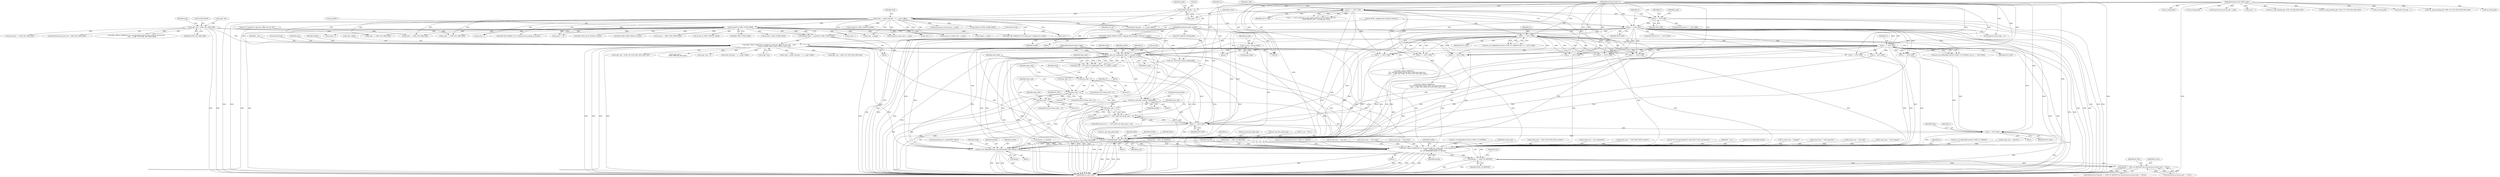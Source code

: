 digraph "0_Android_830cb39cb2a0f1bf6704d264e2a5c5029c175dd7@pointer" {
"1000753" [label="(Call,avrc_proc_far_msg(handle, label, cr, &p_pkt, p_msg))"];
"1000207" [label="(Call,AVRC_TRACE_DEBUG(\"AVRC: stopping timer (handle=0x%02x)\", handle))"];
"1000129" [label="(MethodParameterIn,uint8_t handle)"];
"1000310" [label="(Call,AVRC_TRACE_DEBUG(\"%s handle:%d, ctype:%d, offset:%d, len: %d\", __func__,\n                      handle, msg.hdr.ctype, p_pkt->offset, p_pkt->len))"];
"1000299" [label="(Call,msg.hdr.ctype = p_data[0] & AVRC_CTYPE_MASK)"];
"1000305" [label="(Call,p_data[0] & AVRC_CTYPE_MASK)"];
"1000218" [label="(Call,p_data = (uint8_t*)(p_pkt + 1) + p_pkt->offset)"];
"1000221" [label="(Call,(uint8_t*)(p_pkt + 1))"];
"1000132" [label="(MethodParameterIn,BT_HDR* p_pkt)"];
"1000280" [label="(Call,p_pkt->len < AVRC_AVC_HDR_SIZE)"];
"1000130" [label="(MethodParameterIn,uint8_t label)"];
"1000379" [label="(Call,cr == AVCT_RSP)"];
"1000366" [label="(Call,cr == AVCT_CMD)"];
"1000203" [label="(Call,cr == AVCT_RSP)"];
"1000192" [label="(Call,cr == AVCT_REJ)"];
"1000169" [label="(Call,cr == AVCT_CMD)"];
"1000131" [label="(MethodParameterIn,uint8_t cr)"];
"1000161" [label="(Call,* p_msg = &msg.vendor)"];
"1000751" [label="(Call,drop_code = avrc_proc_far_msg(handle, label, cr, &p_pkt, p_msg))"];
"1000761" [label="(Call,drop_code > 0)"];
"1000768" [label="(Call,drop_code > 0)"];
"1000773" [label="(Call,drop_code != 4)"];
"1000811" [label="(Call,drop_code != 2)"];
"1000807" [label="(Call,(cr == AVCT_RSP) && (drop_code != 2))"];
"1000808" [label="(Call,cr == AVCT_RSP)"];
"1000987" [label="(Call,cr = AVCT_RSP)"];
"1000996" [label="(Call,AVCT_MsgReq(handle, label, cr, p_rsp))"];
"1001015" [label="(Call,avrc_cb.ccb[handle].msg_cback.Run(handle, label, opcode, &msg))"];
"1001039" [label="(Call,opcode == AVRC_OP_BROWSE)"];
"1001038" [label="(Call,opcode == AVRC_OP_BROWSE && msg.browse.p_browse_pkt == NULL)"];
"1001023" [label="(Call,AVRC_TRACE_WARNING(\"%s %s msg handle:%d, control:%d, cr:%d, opcode:x%x\",\n                       __func__, p_drop_msg, handle,\n                       avrc_cb.ccb[handle].control, cr, opcode))"];
"1000815" [label="(Call,avrc_send_next_vendor_cmd(handle))"];
"1000219" [label="(Identifier,p_data)"];
"1000773" [label="(Call,drop_code != 4)"];
"1000129" [label="(MethodParameterIn,uint8_t handle)"];
"1000581" [label="(Call,AVRC_TRACE_WARNING(\n                \"%s: message length %d too short: must be at least %d\",\n                __func__, p_pkt->len, AVRC_OP_SUB_UNIT_INFO_RSP_LEN))"];
"1000202" [label="(ControlStructure,if (cr == AVCT_RSP))"];
"1000208" [label="(Literal,\"AVRC: stopping timer (handle=0x%02x)\")"];
"1001017" [label="(Identifier,label)"];
"1000756" [label="(Identifier,cr)"];
"1001035" [label="(Identifier,cr)"];
"1000939" [label="(Call,avrc_cb.ccb[handle].control & AVRC_CT_TARGET)"];
"1000132" [label="(MethodParameterIn,BT_HDR* p_pkt)"];
"1000729" [label="(Block,)"];
"1000987" [label="(Call,cr = AVCT_RSP)"];
"1000984" [label="(Call,p_drop_msg = \"rejected\")"];
"1000970" [label="(Block,)"];
"1000911" [label="(Call,msg.pass.p_pass_data = p_data)"];
"1000999" [label="(Identifier,cr)"];
"1000296" [label="(Call,osi_free(p_pkt))"];
"1000289" [label="(Call,AVRC_TRACE_WARNING(\"%s: message length %d too short: must be at least %d\",\n                         __func__, p_pkt->len, AVRC_AVC_HDR_SIZE))"];
"1000270" [label="(Call,msg.browse.p_browse_pkt = p_pkt)"];
"1000814" [label="(Block,)"];
"1000757" [label="(Call,&p_pkt)"];
"1000302" [label="(Identifier,msg)"];
"1000284" [label="(Identifier,AVRC_AVC_HDR_SIZE)"];
"1000755" [label="(Identifier,label)"];
"1000209" [label="(Identifier,handle)"];
"1000575" [label="(Call,p_pkt->len < AVRC_OP_SUB_UNIT_INFO_RSP_LEN)"];
"1000332" [label="(Call,p_data[1] & AVRC_SUBTYPE_MASK)"];
"1000677" [label="(Call,p_pkt->len <\n            AVRC_VENDOR_HDR_SIZE)"];
"1000777" [label="(Identifier,do_free)"];
"1000231" [label="(Identifier,msg)"];
"1000820" [label="(Call,p_pkt->len < 5)"];
"1001023" [label="(Call,AVRC_TRACE_WARNING(\"%s %s msg handle:%d, control:%d, cr:%d, opcode:x%x\",\n                       __func__, p_drop_msg, handle,\n                       avrc_cb.ccb[handle].control, cr, opcode))"];
"1001036" [label="(Identifier,opcode)"];
"1000664" [label="(Call,(uint8_t*)(p_pkt + 1) + p_pkt->offset)"];
"1000667" [label="(Call,p_pkt + 1)"];
"1000948" [label="(Call,cr == AVCT_CMD)"];
"1001045" [label="(Identifier,msg)"];
"1001022" [label="(Block,)"];
"1000761" [label="(Call,drop_code > 0)"];
"1001057" [label="(MethodReturn,static void)"];
"1000357" [label="(Call,avrc_cb.ccb[handle].control & AVRC_CT_TARGET)"];
"1000306" [label="(Call,p_data[0])"];
"1000388" [label="(Call,cr == AVCT_CMD)"];
"1000193" [label="(Identifier,cr)"];
"1001037" [label="(ControlStructure,if (opcode == AVRC_OP_BROWSE && msg.browse.p_browse_pkt == NULL))"];
"1000788" [label="(Call,p_drop_msg = \"req_cont\")"];
"1000322" [label="(Call,p_pkt->len)"];
"1000369" [label="(Call,(avrc_cb.ccb[handle].control & AVRC_CT_CONTROL) && (cr == AVCT_RSP))"];
"1000803" [label="(Call,p_drop_msg = \"sent_fragd\")"];
"1000793" [label="(Call,p_drop_msg = \"sent_frag3\")"];
"1000311" [label="(Literal,\"%s handle:%d, ctype:%d, offset:%d, len: %d\")"];
"1001019" [label="(Call,&msg)"];
"1000760" [label="(ControlStructure,if (drop_code > 0))"];
"1000169" [label="(Call,cr == AVCT_CMD)"];
"1000381" [label="(Identifier,AVCT_RSP)"];
"1000720" [label="(Call,drop_code = 0)"];
"1000813" [label="(Literal,2)"];
"1000768" [label="(Call,drop_code > 0)"];
"1000368" [label="(Identifier,AVCT_CMD)"];
"1000973" [label="(Call,avrc_copy_packet(p_pkt, AVRC_OP_REJ_MSG_LEN))"];
"1001038" [label="(Call,opcode == AVRC_OP_BROWSE && msg.browse.p_browse_pkt == NULL)"];
"1001015" [label="(Call,avrc_cb.ccb[handle].msg_cback.Run(handle, label, opcode, &msg))"];
"1001018" [label="(Identifier,opcode)"];
"1000515" [label="(Call,cr == AVCT_CMD)"];
"1000366" [label="(Call,cr == AVCT_CMD)"];
"1000847" [label="(Call,AVRC_PASS_OP_ID_MASK & *p_data)"];
"1000394" [label="(Call,avrc_copy_packet(p_pkt, AVRC_OP_UNIT_INFO_RSP_LEN))"];
"1000637" [label="(Call,p_data++)"];
"1001027" [label="(Identifier,handle)"];
"1000662" [label="(Call,p_data = (uint8_t*)(p_pkt + 1) + p_pkt->offset)"];
"1000312" [label="(Identifier,__func__)"];
"1001055" [label="(Call,osi_free(p_pkt))"];
"1000827" [label="(Call,cr == AVCT_CMD)"];
"1001016" [label="(Identifier,handle)"];
"1000989" [label="(Identifier,AVCT_RSP)"];
"1000206" [label="(Block,)"];
"1000280" [label="(Call,p_pkt->len < AVRC_AVC_HDR_SIZE)"];
"1000807" [label="(Call,(cr == AVCT_RSP) && (drop_code != 2))"];
"1001040" [label="(Identifier,opcode)"];
"1000754" [label="(Identifier,handle)"];
"1000499" [label="(Call,*p_data & AVRC_SUBID_MASK)"];
"1000880" [label="(Call,p_data++)"];
"1000287" [label="(Literal,0x534e4554)"];
"1000808" [label="(Call,cr == AVCT_RSP)"];
"1000370" [label="(Call,avrc_cb.ccb[handle].control & AVRC_CT_CONTROL)"];
"1000299" [label="(Call,msg.hdr.ctype = p_data[0] & AVRC_CTYPE_MASK)"];
"1000703" [label="(Call,p_msg->p_vendor_data = p_data)"];
"1000995" [label="(Block,)"];
"1000133" [label="(Block,)"];
"1000673" [label="(Call,p_begin = p_data)"];
"1000205" [label="(Identifier,AVCT_RSP)"];
"1000812" [label="(Identifier,drop_code)"];
"1000991" [label="(Identifier,drop)"];
"1000197" [label="(Identifier,p_pkt)"];
"1000770" [label="(Literal,0)"];
"1000305" [label="(Call,p_data[0] & AVRC_CTYPE_MASK)"];
"1000665" [label="(Call,(uint8_t*)(p_pkt + 1))"];
"1000194" [label="(Identifier,AVCT_REJ)"];
"1000214" [label="(Identifier,avrc_cb)"];
"1000774" [label="(Identifier,drop_code)"];
"1000367" [label="(Identifier,cr)"];
"1001026" [label="(Identifier,p_drop_msg)"];
"1000314" [label="(Call,msg.hdr.ctype)"];
"1001041" [label="(Identifier,AVRC_OP_BROWSE)"];
"1000684" [label="(Call,cr == AVCT_CMD)"];
"1000130" [label="(MethodParameterIn,uint8_t label)"];
"1000962" [label="(Call,opcode != AVRC_OP_BROWSE)"];
"1000594" [label="(Call,p_drop_msg = \"SUB_UNIT_INFO_RSP too short\")"];
"1000978" [label="(Call,avrc_get_data_ptr(p_rsp))"];
"1000698" [label="(Call,AVRC_BE_STREAM_TO_CO_ID(p_msg->company_id, p_data))"];
"1000310" [label="(Call,AVRC_TRACE_DEBUG(\"%s handle:%d, ctype:%d, offset:%d, len: %d\", __func__,\n                      handle, msg.hdr.ctype, p_pkt->offset, p_pkt->len))"];
"1000254" [label="(Call,msg.browse.p_browse_data = p_data)"];
"1000526" [label="(Call,avrc_get_data_ptr(p_rsp))"];
"1001042" [label="(Call,msg.browse.p_browse_pkt == NULL)"];
"1000598" [label="(Call,p_data += AVRC_AVC_HDR_SIZE)"];
"1000816" [label="(Identifier,handle)"];
"1000300" [label="(Call,msg.hdr.ctype)"];
"1001051" [label="(Identifier,do_free)"];
"1000815" [label="(Call,avrc_send_next_vendor_cmd(handle))"];
"1000751" [label="(Call,drop_code = avrc_proc_far_msg(handle, label, cr, &p_pkt, p_msg))"];
"1000162" [label="(Identifier,p_msg)"];
"1000328" [label="(Identifier,msg)"];
"1000759" [label="(Identifier,p_msg)"];
"1000379" [label="(Call,cr == AVCT_RSP)"];
"1000988" [label="(Identifier,cr)"];
"1000281" [label="(Call,p_pkt->len)"];
"1000171" [label="(Identifier,AVCT_CMD)"];
"1000852" [label="(Call,AVRC_PASS_STATE_MASK & *p_data)"];
"1000380" [label="(Identifier,cr)"];
"1000809" [label="(Identifier,cr)"];
"1000313" [label="(Identifier,handle)"];
"1000503" [label="(Call,p_data++)"];
"1000446" [label="(Call,cr = AVCT_RSP)"];
"1000147" [label="(Call,* p_rsp = NULL)"];
"1000242" [label="(Call,opcode = AVRC_OP_BROWSE)"];
"1001000" [label="(Identifier,p_rsp)"];
"1000569" [label="(Call,p_drop_msg = \"auto responded\")"];
"1000168" [label="(Call,cr == AVCT_CMD && (p_pkt->layer_specific & AVCT_DATA_CTRL &&\n                         AVRC_PACKET_LEN < sizeof(p_pkt->len)))"];
"1000772" [label="(ControlStructure,if (drop_code != 4))"];
"1000474" [label="(Call,p_drop_msg = \"UNIT_INFO_RSP too short\")"];
"1000753" [label="(Call,avrc_proc_far_msg(handle, label, cr, &p_pkt, p_msg))"];
"1000740" [label="(Call,cr == AVCT_CMD)"];
"1000227" [label="(Identifier,p_pkt)"];
"1000191" [label="(ControlStructure,if (cr == AVCT_REJ))"];
"1000344" [label="(Call,p_data[1] & AVRC_SUBID_MASK)"];
"1000319" [label="(Call,p_pkt->offset)"];
"1000817" [label="(ControlStructure,break;)"];
"1000929" [label="(Call,cr == AVCT_RSP)"];
"1000204" [label="(Identifier,cr)"];
"1000610" [label="(Call,p_data++)"];
"1000765" [label="(Identifier,drop)"];
"1001024" [label="(Literal,\"%s %s msg handle:%d, control:%d, cr:%d, opcode:x%x\")"];
"1000221" [label="(Call,(uint8_t*)(p_pkt + 1))"];
"1000505" [label="(Call,AVRC_BE_STREAM_TO_CO_ID(msg.unit.company_id, p_data))"];
"1000762" [label="(Identifier,drop_code)"];
"1000218" [label="(Call,p_data = (uint8_t*)(p_pkt + 1) + p_pkt->offset)"];
"1000170" [label="(Identifier,cr)"];
"1000175" [label="(Identifier,p_pkt)"];
"1001039" [label="(Call,opcode == AVRC_OP_BROWSE)"];
"1000161" [label="(Call,* p_msg = &msg.vendor)"];
"1000933" [label="(Call,avrc_send_next_vendor_cmd(handle))"];
"1000478" [label="(Call,p_data += 4)"];
"1000871" [label="(Call,p_data++)"];
"1000207" [label="(Call,AVRC_TRACE_DEBUG(\"AVRC: stopping timer (handle=0x%02x)\", handle))"];
"1000163" [label="(Call,&msg.vendor)"];
"1000245" [label="(Call,msg.browse.hdr.ctype = cr)"];
"1000455" [label="(Call,p_pkt->len < AVRC_OP_UNIT_INFO_RSP_LEN)"];
"1001007" [label="(Block,)"];
"1001025" [label="(Identifier,__func__)"];
"1001028" [label="(Call,avrc_cb.ccb[handle].control)"];
"1000349" [label="(Call,opcode = p_data[2])"];
"1000767" [label="(ControlStructure,if (drop_code > 0))"];
"1000619" [label="(Call,*p_data != AVRC_CMD_OPRND_PAD)"];
"1000695" [label="(Call,p_data += AVRC_AVC_HDR_SIZE)"];
"1000811" [label="(Call,drop_code != 2)"];
"1000203" [label="(Call,cr == AVCT_RSP)"];
"1000356" [label="(Call,(avrc_cb.ccb[handle].control & AVRC_CT_TARGET) && (cr == AVCT_CMD))"];
"1000488" [label="(Call,*p_data & AVRC_SUBTYPE_MASK)"];
"1000838" [label="(Call,p_data += AVRC_AVC_HDR_SIZE)"];
"1000769" [label="(Identifier,drop_code)"];
"1000810" [label="(Identifier,AVCT_RSP)"];
"1000780" [label="(Identifier,drop_code)"];
"1000461" [label="(Call,AVRC_TRACE_WARNING(\n                \"%s: message length %d too short: must be at least %d\",\n                __func__, p_pkt->len, AVRC_OP_UNIT_INFO_RSP_LEN))"];
"1000157" [label="(Call,* p_drop_msg = \"dropped\")"];
"1000798" [label="(Call,p_drop_msg = \"sent_frag_free\")"];
"1000566" [label="(Call,cr = AVCT_RSP)"];
"1000399" [label="(Call,avrc_get_data_ptr(p_rsp))"];
"1000998" [label="(Identifier,label)"];
"1000220" [label="(Call,(uint8_t*)(p_pkt + 1) + p_pkt->offset)"];
"1000806" [label="(ControlStructure,if ((cr == AVCT_RSP) && (drop_code != 2)))"];
"1000521" [label="(Call,avrc_copy_packet(p_pkt, AVRC_OP_SUB_UNIT_INFO_RSP_LEN))"];
"1000996" [label="(Call,AVCT_MsgReq(handle, label, cr, p_rsp))"];
"1000775" [label="(Literal,4)"];
"1000763" [label="(Literal,0)"];
"1000198" [label="(Call,AVCT_RemoveConn(handle))"];
"1001054" [label="(Identifier,do_free)"];
"1000188" [label="(Call,osi_free(p_pkt))"];
"1000196" [label="(Call,osi_free(p_pkt))"];
"1000192" [label="(Call,cr == AVCT_REJ)"];
"1000223" [label="(Call,p_pkt + 1)"];
"1000997" [label="(Identifier,handle)"];
"1001002" [label="(Identifier,drop)"];
"1000783" [label="(Call,p_drop_msg = \"sent_frag\")"];
"1000405" [label="(Call,p_rsp_data += AVRC_AVC_HDR_SIZE)"];
"1000278" [label="(Block,)"];
"1000449" [label="(Call,p_drop_msg = \"auto respond\")"];
"1000131" [label="(MethodParameterIn,uint8_t cr)"];
"1000279" [label="(ControlStructure,if (p_pkt->len < AVRC_AVC_HDR_SIZE))"];
"1000752" [label="(Identifier,drop_code)"];
"1000716" [label="(Call,p_data - p_begin)"];
"1000229" [label="(Call,memset(&msg, 0, sizeof(tAVRC_MSG)))"];
"1000309" [label="(Identifier,AVRC_CTYPE_MASK)"];
"1000753" -> "1000751"  [label="AST: "];
"1000753" -> "1000759"  [label="CFG: "];
"1000754" -> "1000753"  [label="AST: "];
"1000755" -> "1000753"  [label="AST: "];
"1000756" -> "1000753"  [label="AST: "];
"1000757" -> "1000753"  [label="AST: "];
"1000759" -> "1000753"  [label="AST: "];
"1000751" -> "1000753"  [label="CFG: "];
"1000753" -> "1001057"  [label="DDG: "];
"1000753" -> "1001057"  [label="DDG: "];
"1000753" -> "1001057"  [label="DDG: "];
"1000753" -> "1001057"  [label="DDG: "];
"1000753" -> "1000751"  [label="DDG: "];
"1000753" -> "1000751"  [label="DDG: "];
"1000753" -> "1000751"  [label="DDG: "];
"1000753" -> "1000751"  [label="DDG: "];
"1000753" -> "1000751"  [label="DDG: "];
"1000207" -> "1000753"  [label="DDG: "];
"1000310" -> "1000753"  [label="DDG: "];
"1000129" -> "1000753"  [label="DDG: "];
"1000130" -> "1000753"  [label="DDG: "];
"1000379" -> "1000753"  [label="DDG: "];
"1000366" -> "1000753"  [label="DDG: "];
"1000203" -> "1000753"  [label="DDG: "];
"1000131" -> "1000753"  [label="DDG: "];
"1000161" -> "1000753"  [label="DDG: "];
"1000753" -> "1000808"  [label="DDG: "];
"1000753" -> "1000815"  [label="DDG: "];
"1000753" -> "1000996"  [label="DDG: "];
"1000753" -> "1000996"  [label="DDG: "];
"1000753" -> "1000996"  [label="DDG: "];
"1000753" -> "1001015"  [label="DDG: "];
"1000753" -> "1001015"  [label="DDG: "];
"1000753" -> "1001023"  [label="DDG: "];
"1000753" -> "1001023"  [label="DDG: "];
"1000207" -> "1000206"  [label="AST: "];
"1000207" -> "1000209"  [label="CFG: "];
"1000208" -> "1000207"  [label="AST: "];
"1000209" -> "1000207"  [label="AST: "];
"1000214" -> "1000207"  [label="CFG: "];
"1000207" -> "1001057"  [label="DDG: "];
"1000207" -> "1001057"  [label="DDG: "];
"1000129" -> "1000207"  [label="DDG: "];
"1000207" -> "1000310"  [label="DDG: "];
"1000207" -> "1000815"  [label="DDG: "];
"1000207" -> "1000933"  [label="DDG: "];
"1000207" -> "1000996"  [label="DDG: "];
"1000207" -> "1001015"  [label="DDG: "];
"1000207" -> "1001023"  [label="DDG: "];
"1000129" -> "1000128"  [label="AST: "];
"1000129" -> "1001057"  [label="DDG: "];
"1000129" -> "1000198"  [label="DDG: "];
"1000129" -> "1000310"  [label="DDG: "];
"1000129" -> "1000815"  [label="DDG: "];
"1000129" -> "1000933"  [label="DDG: "];
"1000129" -> "1000996"  [label="DDG: "];
"1000129" -> "1001015"  [label="DDG: "];
"1000129" -> "1001023"  [label="DDG: "];
"1000310" -> "1000278"  [label="AST: "];
"1000310" -> "1000322"  [label="CFG: "];
"1000311" -> "1000310"  [label="AST: "];
"1000312" -> "1000310"  [label="AST: "];
"1000313" -> "1000310"  [label="AST: "];
"1000314" -> "1000310"  [label="AST: "];
"1000319" -> "1000310"  [label="AST: "];
"1000322" -> "1000310"  [label="AST: "];
"1000328" -> "1000310"  [label="CFG: "];
"1000310" -> "1001057"  [label="DDG: "];
"1000310" -> "1001057"  [label="DDG: "];
"1000310" -> "1001057"  [label="DDG: "];
"1000310" -> "1001057"  [label="DDG: "];
"1000310" -> "1001057"  [label="DDG: "];
"1000299" -> "1000310"  [label="DDG: "];
"1000280" -> "1000310"  [label="DDG: "];
"1000310" -> "1000455"  [label="DDG: "];
"1000310" -> "1000461"  [label="DDG: "];
"1000310" -> "1000575"  [label="DDG: "];
"1000310" -> "1000581"  [label="DDG: "];
"1000310" -> "1000662"  [label="DDG: "];
"1000310" -> "1000664"  [label="DDG: "];
"1000310" -> "1000677"  [label="DDG: "];
"1000310" -> "1000815"  [label="DDG: "];
"1000310" -> "1000820"  [label="DDG: "];
"1000310" -> "1000933"  [label="DDG: "];
"1000310" -> "1000996"  [label="DDG: "];
"1000310" -> "1001015"  [label="DDG: "];
"1000310" -> "1001023"  [label="DDG: "];
"1000310" -> "1001023"  [label="DDG: "];
"1000299" -> "1000278"  [label="AST: "];
"1000299" -> "1000305"  [label="CFG: "];
"1000300" -> "1000299"  [label="AST: "];
"1000305" -> "1000299"  [label="AST: "];
"1000311" -> "1000299"  [label="CFG: "];
"1000299" -> "1001057"  [label="DDG: "];
"1000305" -> "1000299"  [label="DDG: "];
"1000305" -> "1000299"  [label="DDG: "];
"1000305" -> "1000309"  [label="CFG: "];
"1000306" -> "1000305"  [label="AST: "];
"1000309" -> "1000305"  [label="AST: "];
"1000305" -> "1001057"  [label="DDG: "];
"1000305" -> "1001057"  [label="DDG: "];
"1000218" -> "1000305"  [label="DDG: "];
"1000305" -> "1000478"  [label="DDG: "];
"1000305" -> "1000488"  [label="DDG: "];
"1000305" -> "1000499"  [label="DDG: "];
"1000305" -> "1000503"  [label="DDG: "];
"1000305" -> "1000505"  [label="DDG: "];
"1000305" -> "1000598"  [label="DDG: "];
"1000305" -> "1000610"  [label="DDG: "];
"1000305" -> "1000619"  [label="DDG: "];
"1000305" -> "1000637"  [label="DDG: "];
"1000305" -> "1000673"  [label="DDG: "];
"1000305" -> "1000695"  [label="DDG: "];
"1000305" -> "1000698"  [label="DDG: "];
"1000305" -> "1000703"  [label="DDG: "];
"1000305" -> "1000716"  [label="DDG: "];
"1000305" -> "1000838"  [label="DDG: "];
"1000305" -> "1000847"  [label="DDG: "];
"1000305" -> "1000852"  [label="DDG: "];
"1000305" -> "1000871"  [label="DDG: "];
"1000305" -> "1000880"  [label="DDG: "];
"1000305" -> "1000911"  [label="DDG: "];
"1000218" -> "1000133"  [label="AST: "];
"1000218" -> "1000220"  [label="CFG: "];
"1000219" -> "1000218"  [label="AST: "];
"1000220" -> "1000218"  [label="AST: "];
"1000231" -> "1000218"  [label="CFG: "];
"1000218" -> "1001057"  [label="DDG: "];
"1000218" -> "1001057"  [label="DDG: "];
"1000221" -> "1000218"  [label="DDG: "];
"1000218" -> "1000254"  [label="DDG: "];
"1000218" -> "1000332"  [label="DDG: "];
"1000218" -> "1000344"  [label="DDG: "];
"1000218" -> "1000349"  [label="DDG: "];
"1000218" -> "1000478"  [label="DDG: "];
"1000218" -> "1000503"  [label="DDG: "];
"1000218" -> "1000505"  [label="DDG: "];
"1000218" -> "1000598"  [label="DDG: "];
"1000218" -> "1000610"  [label="DDG: "];
"1000218" -> "1000637"  [label="DDG: "];
"1000218" -> "1000673"  [label="DDG: "];
"1000218" -> "1000695"  [label="DDG: "];
"1000218" -> "1000698"  [label="DDG: "];
"1000218" -> "1000703"  [label="DDG: "];
"1000218" -> "1000716"  [label="DDG: "];
"1000218" -> "1000838"  [label="DDG: "];
"1000218" -> "1000871"  [label="DDG: "];
"1000218" -> "1000880"  [label="DDG: "];
"1000218" -> "1000911"  [label="DDG: "];
"1000221" -> "1000220"  [label="AST: "];
"1000221" -> "1000223"  [label="CFG: "];
"1000222" -> "1000221"  [label="AST: "];
"1000223" -> "1000221"  [label="AST: "];
"1000227" -> "1000221"  [label="CFG: "];
"1000221" -> "1001057"  [label="DDG: "];
"1000221" -> "1000220"  [label="DDG: "];
"1000132" -> "1000221"  [label="DDG: "];
"1000132" -> "1000128"  [label="AST: "];
"1000132" -> "1001057"  [label="DDG: "];
"1000132" -> "1000188"  [label="DDG: "];
"1000132" -> "1000196"  [label="DDG: "];
"1000132" -> "1000223"  [label="DDG: "];
"1000132" -> "1000270"  [label="DDG: "];
"1000132" -> "1000296"  [label="DDG: "];
"1000132" -> "1000394"  [label="DDG: "];
"1000132" -> "1000521"  [label="DDG: "];
"1000132" -> "1000665"  [label="DDG: "];
"1000132" -> "1000667"  [label="DDG: "];
"1000132" -> "1000973"  [label="DDG: "];
"1000132" -> "1001055"  [label="DDG: "];
"1000280" -> "1000279"  [label="AST: "];
"1000280" -> "1000284"  [label="CFG: "];
"1000281" -> "1000280"  [label="AST: "];
"1000284" -> "1000280"  [label="AST: "];
"1000287" -> "1000280"  [label="CFG: "];
"1000302" -> "1000280"  [label="CFG: "];
"1000280" -> "1001057"  [label="DDG: "];
"1000280" -> "1001057"  [label="DDG: "];
"1000280" -> "1000289"  [label="DDG: "];
"1000280" -> "1000289"  [label="DDG: "];
"1000280" -> "1000405"  [label="DDG: "];
"1000280" -> "1000598"  [label="DDG: "];
"1000280" -> "1000695"  [label="DDG: "];
"1000280" -> "1000838"  [label="DDG: "];
"1000130" -> "1000128"  [label="AST: "];
"1000130" -> "1001057"  [label="DDG: "];
"1000130" -> "1000996"  [label="DDG: "];
"1000130" -> "1001015"  [label="DDG: "];
"1000379" -> "1000369"  [label="AST: "];
"1000379" -> "1000381"  [label="CFG: "];
"1000380" -> "1000379"  [label="AST: "];
"1000381" -> "1000379"  [label="AST: "];
"1000369" -> "1000379"  [label="CFG: "];
"1000379" -> "1001057"  [label="DDG: "];
"1000379" -> "1001057"  [label="DDG: "];
"1000379" -> "1000369"  [label="DDG: "];
"1000379" -> "1000369"  [label="DDG: "];
"1000366" -> "1000379"  [label="DDG: "];
"1000203" -> "1000379"  [label="DDG: "];
"1000203" -> "1000379"  [label="DDG: "];
"1000131" -> "1000379"  [label="DDG: "];
"1000379" -> "1000388"  [label="DDG: "];
"1000379" -> "1000446"  [label="DDG: "];
"1000379" -> "1000515"  [label="DDG: "];
"1000379" -> "1000566"  [label="DDG: "];
"1000379" -> "1000684"  [label="DDG: "];
"1000379" -> "1000740"  [label="DDG: "];
"1000379" -> "1000808"  [label="DDG: "];
"1000379" -> "1000808"  [label="DDG: "];
"1000379" -> "1000827"  [label="DDG: "];
"1000379" -> "1000929"  [label="DDG: "];
"1000379" -> "1000929"  [label="DDG: "];
"1000379" -> "1000948"  [label="DDG: "];
"1000379" -> "1000987"  [label="DDG: "];
"1000379" -> "1000996"  [label="DDG: "];
"1000379" -> "1001023"  [label="DDG: "];
"1000366" -> "1000356"  [label="AST: "];
"1000366" -> "1000368"  [label="CFG: "];
"1000367" -> "1000366"  [label="AST: "];
"1000368" -> "1000366"  [label="AST: "];
"1000356" -> "1000366"  [label="CFG: "];
"1000366" -> "1001057"  [label="DDG: "];
"1000366" -> "1001057"  [label="DDG: "];
"1000366" -> "1000356"  [label="DDG: "];
"1000366" -> "1000356"  [label="DDG: "];
"1000203" -> "1000366"  [label="DDG: "];
"1000131" -> "1000366"  [label="DDG: "];
"1000169" -> "1000366"  [label="DDG: "];
"1000366" -> "1000388"  [label="DDG: "];
"1000366" -> "1000388"  [label="DDG: "];
"1000366" -> "1000515"  [label="DDG: "];
"1000366" -> "1000515"  [label="DDG: "];
"1000366" -> "1000684"  [label="DDG: "];
"1000366" -> "1000684"  [label="DDG: "];
"1000366" -> "1000740"  [label="DDG: "];
"1000366" -> "1000740"  [label="DDG: "];
"1000366" -> "1000808"  [label="DDG: "];
"1000366" -> "1000827"  [label="DDG: "];
"1000366" -> "1000827"  [label="DDG: "];
"1000366" -> "1000929"  [label="DDG: "];
"1000366" -> "1000948"  [label="DDG: "];
"1000366" -> "1000948"  [label="DDG: "];
"1000366" -> "1000996"  [label="DDG: "];
"1000366" -> "1001023"  [label="DDG: "];
"1000203" -> "1000202"  [label="AST: "];
"1000203" -> "1000205"  [label="CFG: "];
"1000204" -> "1000203"  [label="AST: "];
"1000205" -> "1000203"  [label="AST: "];
"1000208" -> "1000203"  [label="CFG: "];
"1000219" -> "1000203"  [label="CFG: "];
"1000203" -> "1001057"  [label="DDG: "];
"1000203" -> "1001057"  [label="DDG: "];
"1000203" -> "1001057"  [label="DDG: "];
"1000192" -> "1000203"  [label="DDG: "];
"1000131" -> "1000203"  [label="DDG: "];
"1000203" -> "1000245"  [label="DDG: "];
"1000203" -> "1000369"  [label="DDG: "];
"1000203" -> "1000388"  [label="DDG: "];
"1000203" -> "1000446"  [label="DDG: "];
"1000203" -> "1000515"  [label="DDG: "];
"1000203" -> "1000566"  [label="DDG: "];
"1000203" -> "1000684"  [label="DDG: "];
"1000203" -> "1000740"  [label="DDG: "];
"1000203" -> "1000808"  [label="DDG: "];
"1000203" -> "1000808"  [label="DDG: "];
"1000203" -> "1000827"  [label="DDG: "];
"1000203" -> "1000929"  [label="DDG: "];
"1000203" -> "1000929"  [label="DDG: "];
"1000203" -> "1000948"  [label="DDG: "];
"1000203" -> "1000987"  [label="DDG: "];
"1000203" -> "1000996"  [label="DDG: "];
"1000203" -> "1001023"  [label="DDG: "];
"1000192" -> "1000191"  [label="AST: "];
"1000192" -> "1000194"  [label="CFG: "];
"1000193" -> "1000192"  [label="AST: "];
"1000194" -> "1000192"  [label="AST: "];
"1000197" -> "1000192"  [label="CFG: "];
"1000204" -> "1000192"  [label="CFG: "];
"1000192" -> "1001057"  [label="DDG: "];
"1000192" -> "1001057"  [label="DDG: "];
"1000192" -> "1001057"  [label="DDG: "];
"1000169" -> "1000192"  [label="DDG: "];
"1000131" -> "1000192"  [label="DDG: "];
"1000169" -> "1000168"  [label="AST: "];
"1000169" -> "1000171"  [label="CFG: "];
"1000170" -> "1000169"  [label="AST: "];
"1000171" -> "1000169"  [label="AST: "];
"1000175" -> "1000169"  [label="CFG: "];
"1000168" -> "1000169"  [label="CFG: "];
"1000169" -> "1001057"  [label="DDG: "];
"1000169" -> "1001057"  [label="DDG: "];
"1000169" -> "1000168"  [label="DDG: "];
"1000169" -> "1000168"  [label="DDG: "];
"1000131" -> "1000169"  [label="DDG: "];
"1000169" -> "1000388"  [label="DDG: "];
"1000169" -> "1000515"  [label="DDG: "];
"1000169" -> "1000684"  [label="DDG: "];
"1000169" -> "1000740"  [label="DDG: "];
"1000169" -> "1000827"  [label="DDG: "];
"1000169" -> "1000948"  [label="DDG: "];
"1000131" -> "1000128"  [label="AST: "];
"1000131" -> "1001057"  [label="DDG: "];
"1000131" -> "1000245"  [label="DDG: "];
"1000131" -> "1000388"  [label="DDG: "];
"1000131" -> "1000446"  [label="DDG: "];
"1000131" -> "1000515"  [label="DDG: "];
"1000131" -> "1000566"  [label="DDG: "];
"1000131" -> "1000684"  [label="DDG: "];
"1000131" -> "1000740"  [label="DDG: "];
"1000131" -> "1000808"  [label="DDG: "];
"1000131" -> "1000827"  [label="DDG: "];
"1000131" -> "1000929"  [label="DDG: "];
"1000131" -> "1000948"  [label="DDG: "];
"1000131" -> "1000987"  [label="DDG: "];
"1000131" -> "1000996"  [label="DDG: "];
"1000131" -> "1001023"  [label="DDG: "];
"1000161" -> "1000133"  [label="AST: "];
"1000161" -> "1000163"  [label="CFG: "];
"1000162" -> "1000161"  [label="AST: "];
"1000163" -> "1000161"  [label="AST: "];
"1000170" -> "1000161"  [label="CFG: "];
"1000161" -> "1001057"  [label="DDG: "];
"1000161" -> "1001057"  [label="DDG: "];
"1000751" -> "1000729"  [label="AST: "];
"1000752" -> "1000751"  [label="AST: "];
"1000762" -> "1000751"  [label="CFG: "];
"1000751" -> "1001057"  [label="DDG: "];
"1000751" -> "1000761"  [label="DDG: "];
"1000761" -> "1000760"  [label="AST: "];
"1000761" -> "1000763"  [label="CFG: "];
"1000762" -> "1000761"  [label="AST: "];
"1000763" -> "1000761"  [label="AST: "];
"1000765" -> "1000761"  [label="CFG: "];
"1000769" -> "1000761"  [label="CFG: "];
"1000761" -> "1000768"  [label="DDG: "];
"1000768" -> "1000767"  [label="AST: "];
"1000768" -> "1000770"  [label="CFG: "];
"1000769" -> "1000768"  [label="AST: "];
"1000770" -> "1000768"  [label="AST: "];
"1000774" -> "1000768"  [label="CFG: "];
"1000809" -> "1000768"  [label="CFG: "];
"1000768" -> "1001057"  [label="DDG: "];
"1000768" -> "1001057"  [label="DDG: "];
"1000720" -> "1000768"  [label="DDG: "];
"1000768" -> "1000773"  [label="DDG: "];
"1000768" -> "1000811"  [label="DDG: "];
"1000773" -> "1000772"  [label="AST: "];
"1000773" -> "1000775"  [label="CFG: "];
"1000774" -> "1000773"  [label="AST: "];
"1000775" -> "1000773"  [label="AST: "];
"1000777" -> "1000773"  [label="CFG: "];
"1000780" -> "1000773"  [label="CFG: "];
"1000773" -> "1001057"  [label="DDG: "];
"1000773" -> "1001057"  [label="DDG: "];
"1000773" -> "1000811"  [label="DDG: "];
"1000811" -> "1000807"  [label="AST: "];
"1000811" -> "1000813"  [label="CFG: "];
"1000812" -> "1000811"  [label="AST: "];
"1000813" -> "1000811"  [label="AST: "];
"1000807" -> "1000811"  [label="CFG: "];
"1000811" -> "1001057"  [label="DDG: "];
"1000811" -> "1000807"  [label="DDG: "];
"1000811" -> "1000807"  [label="DDG: "];
"1000807" -> "1000806"  [label="AST: "];
"1000807" -> "1000808"  [label="CFG: "];
"1000808" -> "1000807"  [label="AST: "];
"1000816" -> "1000807"  [label="CFG: "];
"1000817" -> "1000807"  [label="CFG: "];
"1000807" -> "1001057"  [label="DDG: "];
"1000807" -> "1001057"  [label="DDG: "];
"1000807" -> "1001057"  [label="DDG: "];
"1000808" -> "1000807"  [label="DDG: "];
"1000808" -> "1000807"  [label="DDG: "];
"1000808" -> "1000810"  [label="CFG: "];
"1000809" -> "1000808"  [label="AST: "];
"1000810" -> "1000808"  [label="AST: "];
"1000812" -> "1000808"  [label="CFG: "];
"1000808" -> "1001057"  [label="DDG: "];
"1000808" -> "1001057"  [label="DDG: "];
"1000808" -> "1000987"  [label="DDG: "];
"1000808" -> "1000996"  [label="DDG: "];
"1000808" -> "1001023"  [label="DDG: "];
"1000987" -> "1000970"  [label="AST: "];
"1000987" -> "1000989"  [label="CFG: "];
"1000988" -> "1000987"  [label="AST: "];
"1000989" -> "1000987"  [label="AST: "];
"1000991" -> "1000987"  [label="CFG: "];
"1000987" -> "1001057"  [label="DDG: "];
"1000987" -> "1001057"  [label="DDG: "];
"1000929" -> "1000987"  [label="DDG: "];
"1000987" -> "1000996"  [label="DDG: "];
"1000987" -> "1001023"  [label="DDG: "];
"1000996" -> "1000995"  [label="AST: "];
"1000996" -> "1001000"  [label="CFG: "];
"1000997" -> "1000996"  [label="AST: "];
"1000998" -> "1000996"  [label="AST: "];
"1000999" -> "1000996"  [label="AST: "];
"1001000" -> "1000996"  [label="AST: "];
"1001002" -> "1000996"  [label="CFG: "];
"1000996" -> "1001057"  [label="DDG: "];
"1000996" -> "1001057"  [label="DDG: "];
"1000996" -> "1001057"  [label="DDG: "];
"1000996" -> "1001057"  [label="DDG: "];
"1000815" -> "1000996"  [label="DDG: "];
"1000933" -> "1000996"  [label="DDG: "];
"1000388" -> "1000996"  [label="DDG: "];
"1000684" -> "1000996"  [label="DDG: "];
"1000948" -> "1000996"  [label="DDG: "];
"1000446" -> "1000996"  [label="DDG: "];
"1000515" -> "1000996"  [label="DDG: "];
"1000827" -> "1000996"  [label="DDG: "];
"1000566" -> "1000996"  [label="DDG: "];
"1000929" -> "1000996"  [label="DDG: "];
"1000740" -> "1000996"  [label="DDG: "];
"1000978" -> "1000996"  [label="DDG: "];
"1000147" -> "1000996"  [label="DDG: "];
"1000399" -> "1000996"  [label="DDG: "];
"1000526" -> "1000996"  [label="DDG: "];
"1000996" -> "1001015"  [label="DDG: "];
"1000996" -> "1001015"  [label="DDG: "];
"1000996" -> "1001023"  [label="DDG: "];
"1000996" -> "1001023"  [label="DDG: "];
"1001015" -> "1001007"  [label="AST: "];
"1001015" -> "1001019"  [label="CFG: "];
"1001016" -> "1001015"  [label="AST: "];
"1001017" -> "1001015"  [label="AST: "];
"1001018" -> "1001015"  [label="AST: "];
"1001019" -> "1001015"  [label="AST: "];
"1001040" -> "1001015"  [label="CFG: "];
"1001015" -> "1001057"  [label="DDG: "];
"1001015" -> "1001057"  [label="DDG: "];
"1001015" -> "1001057"  [label="DDG: "];
"1001015" -> "1001057"  [label="DDG: "];
"1000815" -> "1001015"  [label="DDG: "];
"1000933" -> "1001015"  [label="DDG: "];
"1000349" -> "1001015"  [label="DDG: "];
"1000962" -> "1001015"  [label="DDG: "];
"1000242" -> "1001015"  [label="DDG: "];
"1000229" -> "1001015"  [label="DDG: "];
"1001015" -> "1001039"  [label="DDG: "];
"1001039" -> "1001038"  [label="AST: "];
"1001039" -> "1001041"  [label="CFG: "];
"1001040" -> "1001039"  [label="AST: "];
"1001041" -> "1001039"  [label="AST: "];
"1001045" -> "1001039"  [label="CFG: "];
"1001038" -> "1001039"  [label="CFG: "];
"1001039" -> "1001057"  [label="DDG: "];
"1001039" -> "1001057"  [label="DDG: "];
"1001039" -> "1001038"  [label="DDG: "];
"1001039" -> "1001038"  [label="DDG: "];
"1001023" -> "1001039"  [label="DDG: "];
"1000962" -> "1001039"  [label="DDG: "];
"1001038" -> "1001037"  [label="AST: "];
"1001038" -> "1001042"  [label="CFG: "];
"1001042" -> "1001038"  [label="AST: "];
"1001051" -> "1001038"  [label="CFG: "];
"1001054" -> "1001038"  [label="CFG: "];
"1001038" -> "1001057"  [label="DDG: "];
"1001038" -> "1001057"  [label="DDG: "];
"1001038" -> "1001057"  [label="DDG: "];
"1001042" -> "1001038"  [label="DDG: "];
"1001042" -> "1001038"  [label="DDG: "];
"1001023" -> "1001022"  [label="AST: "];
"1001023" -> "1001036"  [label="CFG: "];
"1001024" -> "1001023"  [label="AST: "];
"1001025" -> "1001023"  [label="AST: "];
"1001026" -> "1001023"  [label="AST: "];
"1001027" -> "1001023"  [label="AST: "];
"1001028" -> "1001023"  [label="AST: "];
"1001035" -> "1001023"  [label="AST: "];
"1001036" -> "1001023"  [label="AST: "];
"1001040" -> "1001023"  [label="CFG: "];
"1001023" -> "1001057"  [label="DDG: "];
"1001023" -> "1001057"  [label="DDG: "];
"1001023" -> "1001057"  [label="DDG: "];
"1001023" -> "1001057"  [label="DDG: "];
"1001023" -> "1001057"  [label="DDG: "];
"1001023" -> "1001057"  [label="DDG: "];
"1000581" -> "1001023"  [label="DDG: "];
"1000461" -> "1001023"  [label="DDG: "];
"1000788" -> "1001023"  [label="DDG: "];
"1000594" -> "1001023"  [label="DDG: "];
"1000157" -> "1001023"  [label="DDG: "];
"1000449" -> "1001023"  [label="DDG: "];
"1000569" -> "1001023"  [label="DDG: "];
"1000803" -> "1001023"  [label="DDG: "];
"1000984" -> "1001023"  [label="DDG: "];
"1000798" -> "1001023"  [label="DDG: "];
"1000783" -> "1001023"  [label="DDG: "];
"1000793" -> "1001023"  [label="DDG: "];
"1000474" -> "1001023"  [label="DDG: "];
"1000815" -> "1001023"  [label="DDG: "];
"1000933" -> "1001023"  [label="DDG: "];
"1000939" -> "1001023"  [label="DDG: "];
"1000357" -> "1001023"  [label="DDG: "];
"1000370" -> "1001023"  [label="DDG: "];
"1000388" -> "1001023"  [label="DDG: "];
"1000684" -> "1001023"  [label="DDG: "];
"1000948" -> "1001023"  [label="DDG: "];
"1000446" -> "1001023"  [label="DDG: "];
"1000515" -> "1001023"  [label="DDG: "];
"1000827" -> "1001023"  [label="DDG: "];
"1000566" -> "1001023"  [label="DDG: "];
"1000929" -> "1001023"  [label="DDG: "];
"1000740" -> "1001023"  [label="DDG: "];
"1000349" -> "1001023"  [label="DDG: "];
"1000962" -> "1001023"  [label="DDG: "];
"1000242" -> "1001023"  [label="DDG: "];
"1000815" -> "1000814"  [label="AST: "];
"1000815" -> "1000816"  [label="CFG: "];
"1000816" -> "1000815"  [label="AST: "];
"1000817" -> "1000815"  [label="CFG: "];
"1000815" -> "1001057"  [label="DDG: "];
}
